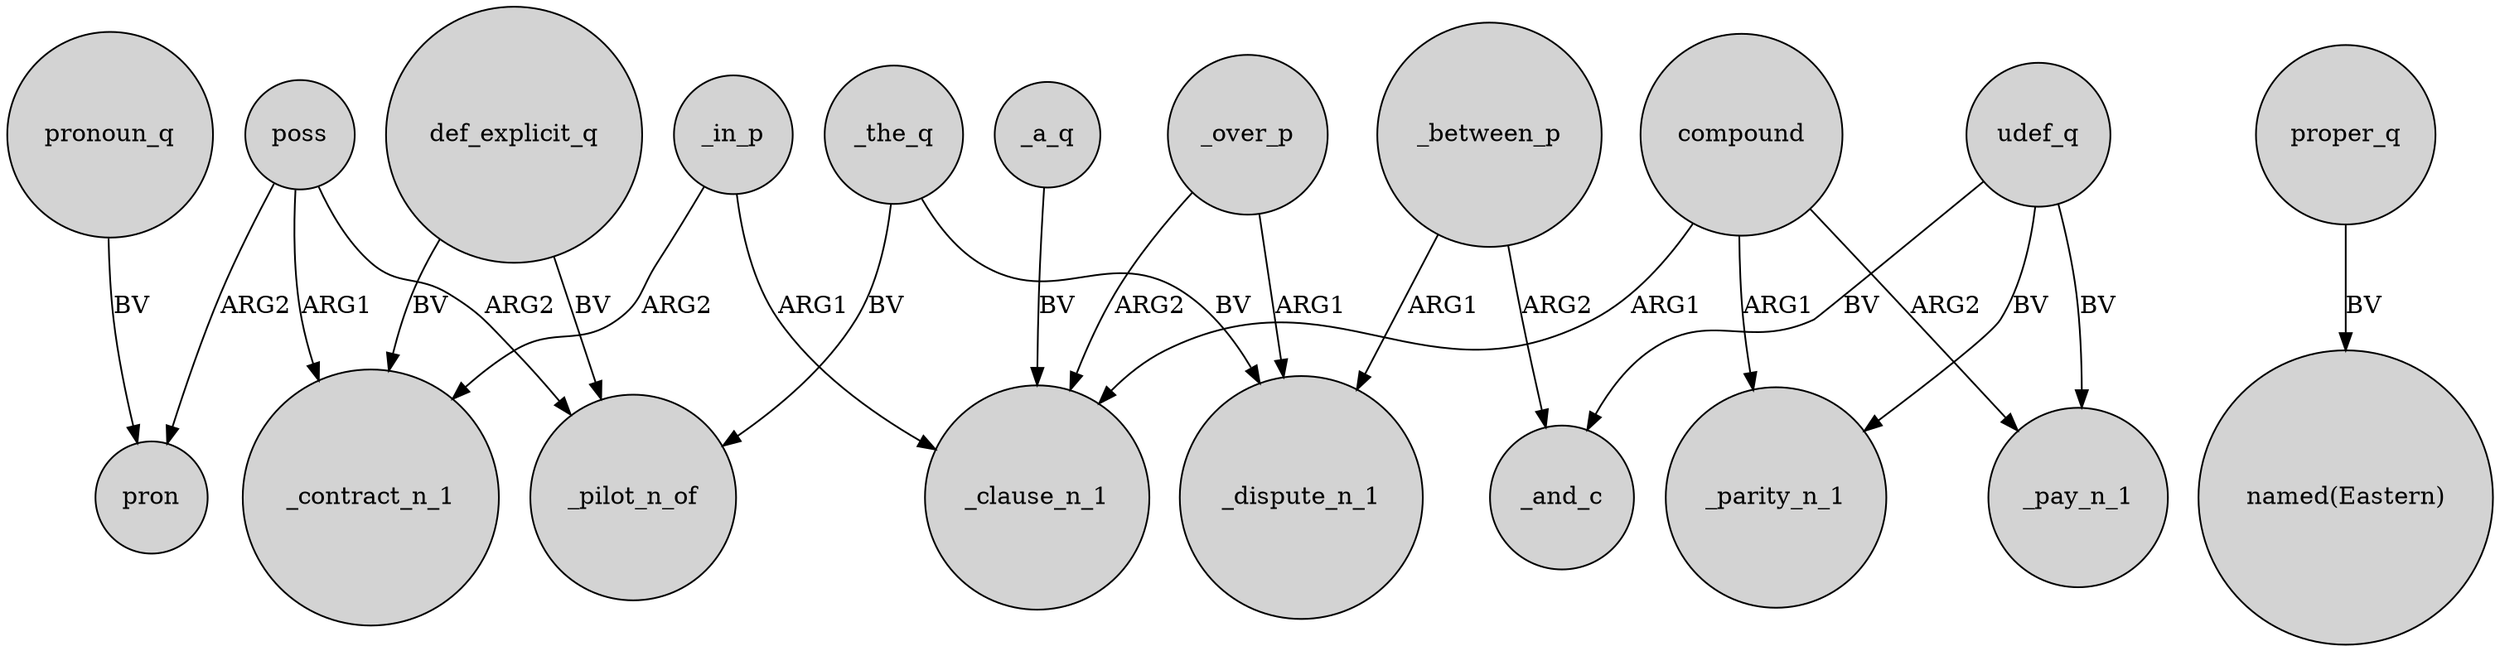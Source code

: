 digraph {
	node [shape=circle style=filled]
	poss -> _contract_n_1 [label=ARG1]
	poss -> pron [label=ARG2]
	_in_p -> _clause_n_1 [label=ARG1]
	def_explicit_q -> _contract_n_1 [label=BV]
	_over_p -> _dispute_n_1 [label=ARG1]
	udef_q -> _parity_n_1 [label=BV]
	_over_p -> _clause_n_1 [label=ARG2]
	compound -> _parity_n_1 [label=ARG1]
	proper_q -> "named(Eastern)" [label=BV]
	_in_p -> _contract_n_1 [label=ARG2]
	pronoun_q -> pron [label=BV]
	_the_q -> _pilot_n_of [label=BV]
	def_explicit_q -> _pilot_n_of [label=BV]
	_the_q -> _dispute_n_1 [label=BV]
	_a_q -> _clause_n_1 [label=BV]
	_between_p -> _and_c [label=ARG2]
	compound -> _clause_n_1 [label=ARG1]
	compound -> _pay_n_1 [label=ARG2]
	poss -> _pilot_n_of [label=ARG2]
	udef_q -> _and_c [label=BV]
	_between_p -> _dispute_n_1 [label=ARG1]
	udef_q -> _pay_n_1 [label=BV]
}
